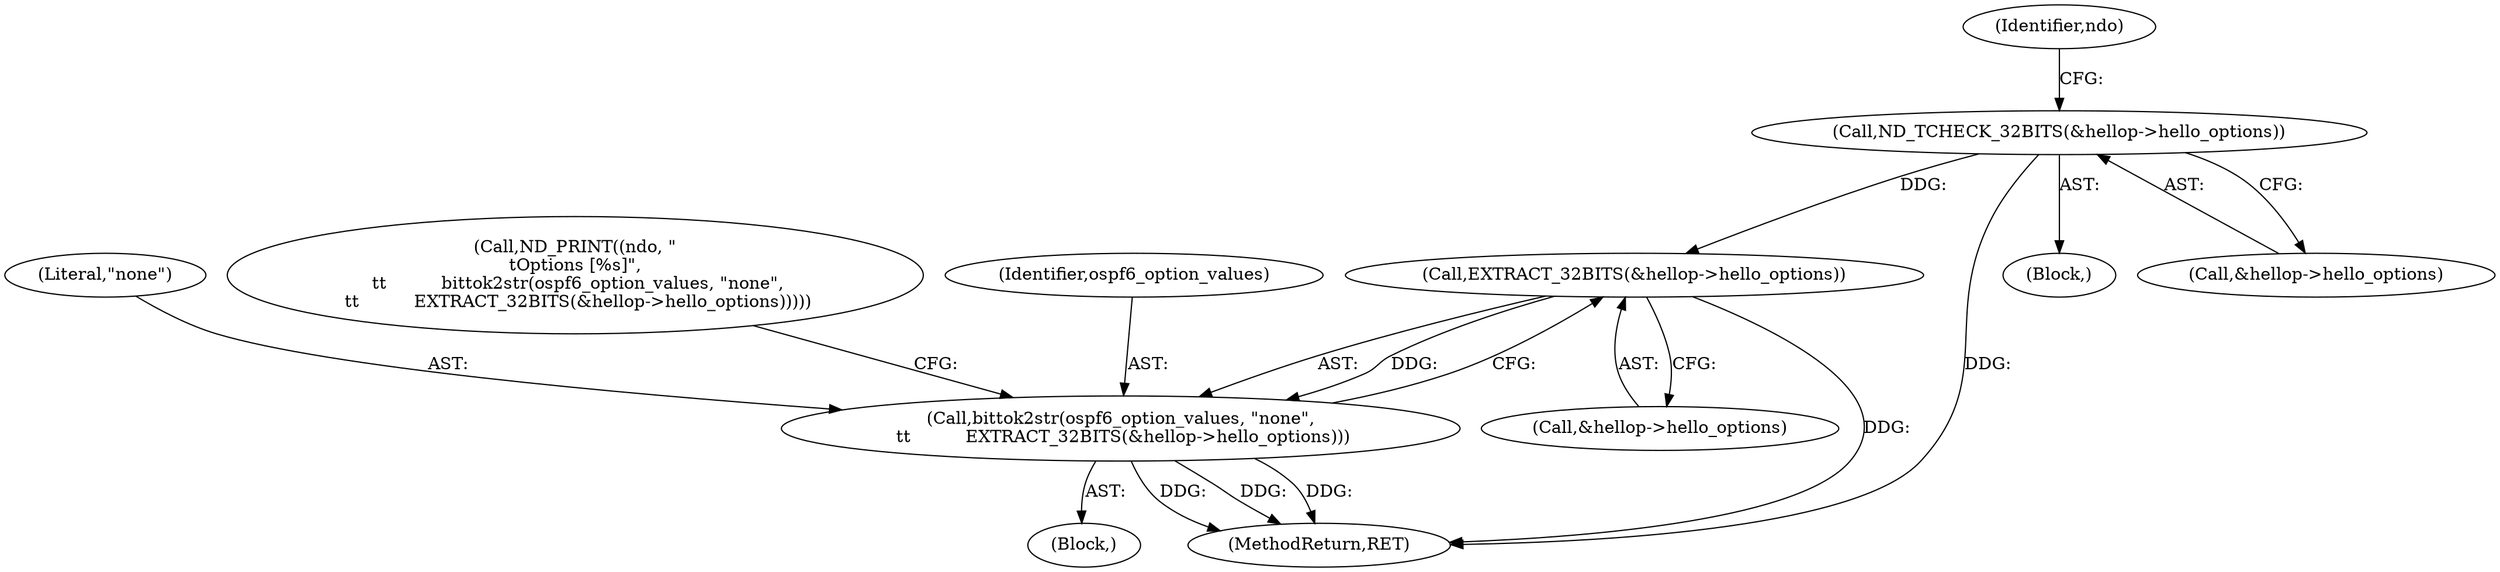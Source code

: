 digraph "0_tcpdump_88b2dac837e81cf56dce05e6e7b5989332c0092d@pointer" {
"1000142" [label="(Call,EXTRACT_32BITS(&hellop->hello_options))"];
"1000129" [label="(Call,ND_TCHECK_32BITS(&hellop->hello_options))"];
"1000139" [label="(Call,bittok2str(ospf6_option_values, \"none\",\n \t\t          EXTRACT_32BITS(&hellop->hello_options)))"];
"1000139" [label="(Call,bittok2str(ospf6_option_values, \"none\",\n \t\t          EXTRACT_32BITS(&hellop->hello_options)))"];
"1000118" [label="(Block,)"];
"1000142" [label="(Call,EXTRACT_32BITS(&hellop->hello_options))"];
"1000141" [label="(Literal,\"none\")"];
"1000143" [label="(Call,&hellop->hello_options)"];
"1000136" [label="(Identifier,ndo)"];
"1000137" [label="(Block,)"];
"1000134" [label="(Call,ND_PRINT((ndo, \"\n\tOptions [%s]\",\n \t\t          bittok2str(ospf6_option_values, \"none\",\n \t\t          EXTRACT_32BITS(&hellop->hello_options)))))"];
"1000130" [label="(Call,&hellop->hello_options)"];
"1000509" [label="(MethodReturn,RET)"];
"1000140" [label="(Identifier,ospf6_option_values)"];
"1000129" [label="(Call,ND_TCHECK_32BITS(&hellop->hello_options))"];
"1000142" -> "1000139"  [label="AST: "];
"1000142" -> "1000143"  [label="CFG: "];
"1000143" -> "1000142"  [label="AST: "];
"1000139" -> "1000142"  [label="CFG: "];
"1000142" -> "1000509"  [label="DDG: "];
"1000142" -> "1000139"  [label="DDG: "];
"1000129" -> "1000142"  [label="DDG: "];
"1000129" -> "1000118"  [label="AST: "];
"1000129" -> "1000130"  [label="CFG: "];
"1000130" -> "1000129"  [label="AST: "];
"1000136" -> "1000129"  [label="CFG: "];
"1000129" -> "1000509"  [label="DDG: "];
"1000139" -> "1000137"  [label="AST: "];
"1000140" -> "1000139"  [label="AST: "];
"1000141" -> "1000139"  [label="AST: "];
"1000134" -> "1000139"  [label="CFG: "];
"1000139" -> "1000509"  [label="DDG: "];
"1000139" -> "1000509"  [label="DDG: "];
"1000139" -> "1000509"  [label="DDG: "];
}
